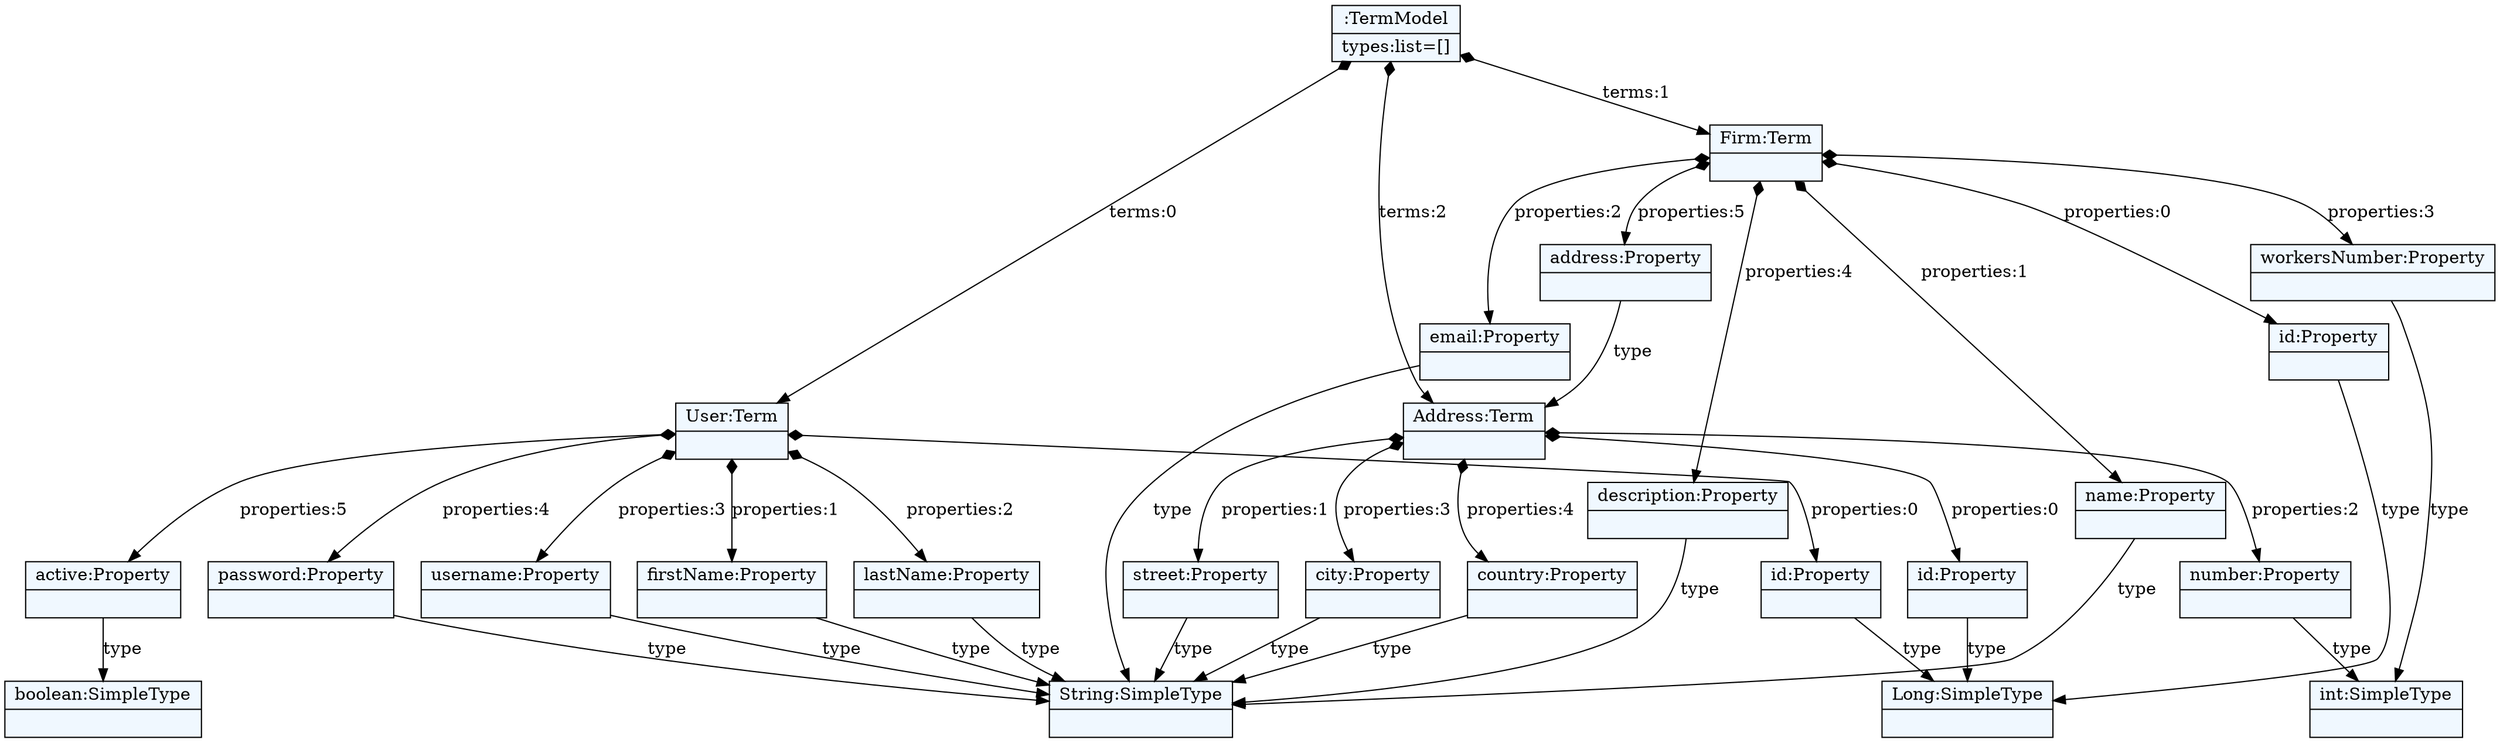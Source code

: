 
    digraph textX {
    fontname = "Bitstream Vera Sans"
    fontsize = 8
    node[
        shape=record,
        style=filled,
        fillcolor=aliceblue
    ]
    nodesep = 0.3
    edge[dir=black,arrowtail=empty]


2520936271208 -> 2520936269920 [label="terms:0" arrowtail=diamond dir=both]
2520936269920 -> 2520936371536 [label="properties:0" arrowtail=diamond dir=both]
2520936371536 -> 2520926536984 [label="type" ]
2520926536984[label="{Long:SimpleType|}"]
2520936371536[label="{id:Property|}"]
2520936269920 -> 2520936371648 [label="properties:1" arrowtail=diamond dir=both]
2520936371648 -> 2520926514536 [label="type" ]
2520926514536[label="{String:SimpleType|}"]
2520936371648[label="{firstName:Property|}"]
2520936269920 -> 2520936371704 [label="properties:2" arrowtail=diamond dir=both]
2520936371704 -> 2520926514536 [label="type" ]
2520936371704[label="{lastName:Property|}"]
2520936269920 -> 2520936371816 [label="properties:3" arrowtail=diamond dir=both]
2520936371816 -> 2520926514536 [label="type" ]
2520936371816[label="{username:Property|}"]
2520936269920 -> 2520936371928 [label="properties:4" arrowtail=diamond dir=both]
2520936371928 -> 2520926514536 [label="type" ]
2520936371928[label="{password:Property|}"]
2520936269920 -> 2520936372040 [label="properties:5" arrowtail=diamond dir=both]
2520936372040 -> 2520926537320 [label="type" ]
2520926537320[label="{boolean:SimpleType|}"]
2520936372040[label="{active:Property|}"]
2520936269920[label="{User:Term|}"]
2520936271208 -> 2520936371480 [label="terms:1" arrowtail=diamond dir=both]
2520936371480 -> 2520936372152 [label="properties:0" arrowtail=diamond dir=both]
2520936372152 -> 2520926536984 [label="type" ]
2520936372152[label="{id:Property|}"]
2520936371480 -> 2520936372376 [label="properties:1" arrowtail=diamond dir=both]
2520936372376 -> 2520926514536 [label="type" ]
2520936372376[label="{name:Property|}"]
2520936371480 -> 2520936372432 [label="properties:2" arrowtail=diamond dir=both]
2520936372432 -> 2520926514536 [label="type" ]
2520936372432[label="{email:Property|}"]
2520936371480 -> 2520936372544 [label="properties:3" arrowtail=diamond dir=both]
2520936372544 -> 2520926514592 [label="type" ]
2520926514592[label="{int:SimpleType|}"]
2520936372544[label="{workersNumber:Property|}"]
2520936371480 -> 2520936372656 [label="properties:4" arrowtail=diamond dir=both]
2520936372656 -> 2520926514536 [label="type" ]
2520936372656[label="{description:Property|}"]
2520936371480 -> 2520936372768 [label="properties:5" arrowtail=diamond dir=both]
2520936372768 -> 2520936371592 [label="type" ]
2520936371592 -> 2520936372880 [label="properties:0" arrowtail=diamond dir=both]
2520936372880 -> 2520926536984 [label="type" ]
2520936372880[label="{id:Property|}"]
2520936371592 -> 2520936373104 [label="properties:1" arrowtail=diamond dir=both]
2520936373104 -> 2520926514536 [label="type" ]
2520936373104[label="{street:Property|}"]
2520936371592 -> 2520936373160 [label="properties:2" arrowtail=diamond dir=both]
2520936373160 -> 2520926514592 [label="type" ]
2520936373160[label="{number:Property|}"]
2520936371592 -> 2520936373272 [label="properties:3" arrowtail=diamond dir=both]
2520936373272 -> 2520926514536 [label="type" ]
2520936373272[label="{city:Property|}"]
2520936371592 -> 2520936373384 [label="properties:4" arrowtail=diamond dir=both]
2520936373384 -> 2520926514536 [label="type" ]
2520936373384[label="{country:Property|}"]
2520936371592[label="{Address:Term|}"]
2520936372768[label="{address:Property|}"]
2520936371480[label="{Firm:Term|}"]
2520936271208 -> 2520936371592 [label="terms:2" arrowtail=diamond dir=both]
2520936271208[label="{:TermModel|types:list=[]\l}"]

}
